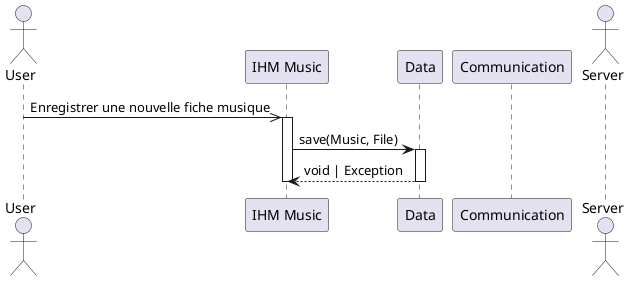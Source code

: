 @startuml New Local Music
actor User
participant "IHM Music" as IHM
participant Data
participant Communication
actor Server

User ->> IHM : Enregistrer une nouvelle fiche musique
activate IHM

IHM -> Data : save(Music, File)
activate Data

Data --> IHM : void | Exception
deactivate Data
deactivate IHM

@enduml